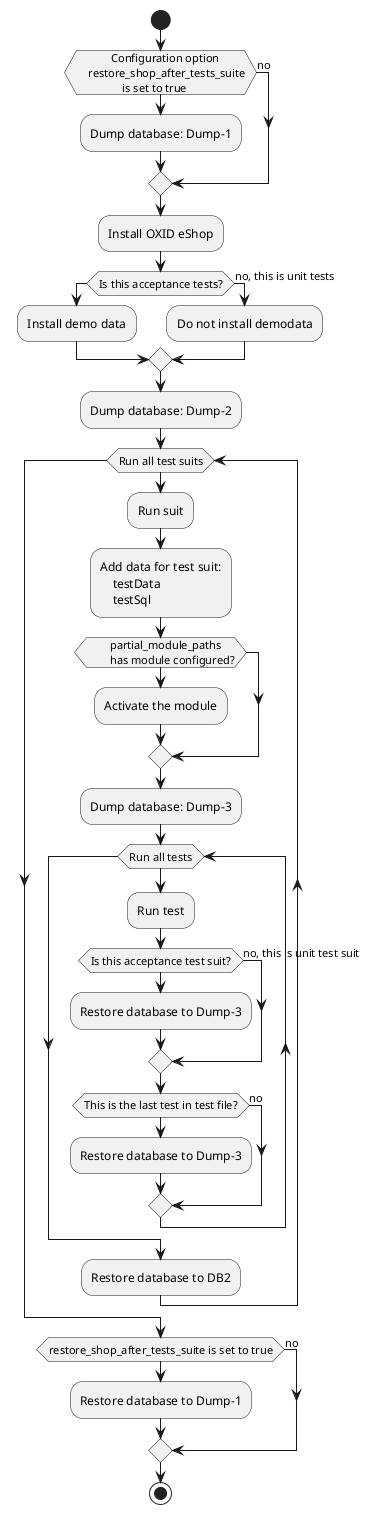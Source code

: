 @startuml
    start

    if (            Configuration option
    restore_shop_after_tests_suite
                is set to true)
        :Dump database: Dump-1;
    else (no)
    endif;

    :Install OXID eShop;

    if (Is this acceptance tests?)
        :Install demo data;
    else (no, this is unit tests)
        :Do not install demodata;
    endif

    :Dump database: Dump-2;

    while (Run all test suits)

        :Run suit;

        :Add data for test suit:
            testData
            testSql;

        if (        partial_module_paths
        has module configured?)
            :Activate the module;
        endif;

        :Dump database: Dump-3;

        while (Run all tests)

            :Run test;

            if (Is this acceptance test suit?)
                :Restore database to Dump-3;
            else (no, this is unit test suit)
            endif

            if (This is the last test in test file?)
                :Restore database to Dump-3;
            else (no)
            endif

        endwhile

        :Restore database to DB2;

    endwhile

    if (restore_shop_after_tests_suite is set to true)
        :Restore database to Dump-1;
    else (no)
    endif;

    stop

@enduml
